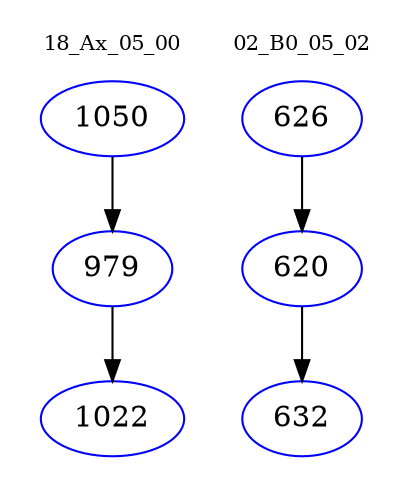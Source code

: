 digraph{
subgraph cluster_0 {
color = white
label = "18_Ax_05_00";
fontsize=10;
T0_1050 [label="1050", color="blue"]
T0_1050 -> T0_979 [color="black"]
T0_979 [label="979", color="blue"]
T0_979 -> T0_1022 [color="black"]
T0_1022 [label="1022", color="blue"]
}
subgraph cluster_1 {
color = white
label = "02_B0_05_02";
fontsize=10;
T1_626 [label="626", color="blue"]
T1_626 -> T1_620 [color="black"]
T1_620 [label="620", color="blue"]
T1_620 -> T1_632 [color="black"]
T1_632 [label="632", color="blue"]
}
}

